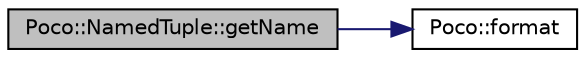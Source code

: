 digraph "Poco::NamedTuple::getName"
{
 // LATEX_PDF_SIZE
  edge [fontname="Helvetica",fontsize="10",labelfontname="Helvetica",labelfontsize="10"];
  node [fontname="Helvetica",fontsize="10",shape=record];
  rankdir="LR";
  Node1 [label="Poco::NamedTuple::getName",height=0.2,width=0.4,color="black", fillcolor="grey75", style="filled", fontcolor="black",tooltip=" "];
  Node1 -> Node2 [color="midnightblue",fontsize="10",style="solid",fontname="Helvetica"];
  Node2 [label="Poco::format",height=0.2,width=0.4,color="black", fillcolor="white", style="filled",URL="$namespacePoco.html#acde2b5aff4f0d67961e2eeb394542bb0",tooltip=" "];
}
